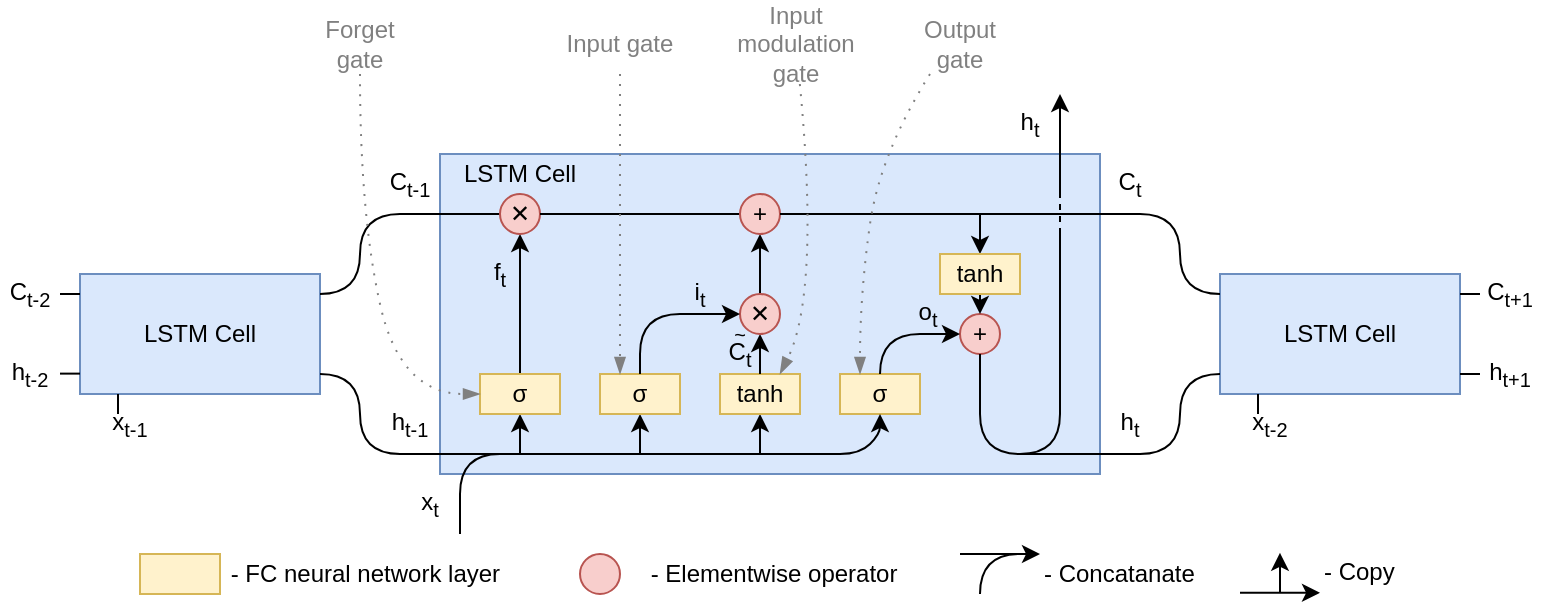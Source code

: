 <mxfile version="16.5.6" type="device"><diagram id="YM75T1Vb9fbZtxWyxjjU" name="Page-1"><mxGraphModel dx="1780" dy="547" grid="1" gridSize="10" guides="1" tooltips="1" connect="1" arrows="1" fold="1" page="1" pageScale="1" pageWidth="827" pageHeight="1169" math="0" shadow="0"><root><mxCell id="0"/><mxCell id="1" parent="0"/><mxCell id="2ykUgCMfv16equBS5k7a-33" value="" style="rounded=0;whiteSpace=wrap;html=1;fillColor=#dae8fc;strokeColor=#6c8ebf;" parent="1" vertex="1"><mxGeometry x="160" y="90" width="330" height="160" as="geometry"/></mxCell><mxCell id="2ykUgCMfv16equBS5k7a-1" value="" style="endArrow=none;html=1;rounded=0;" parent="1" edge="1"><mxGeometry width="50" height="50" relative="1" as="geometry"><mxPoint x="140" y="240" as="sourcePoint"/><mxPoint x="360" y="240" as="targetPoint"/></mxGeometry></mxCell><mxCell id="2ykUgCMfv16equBS5k7a-3" value="" style="endArrow=classic;html=1;rounded=0;endFill=1;" parent="1" edge="1"><mxGeometry width="50" height="50" relative="1" as="geometry"><mxPoint x="200" y="240" as="sourcePoint"/><mxPoint x="200" y="220" as="targetPoint"/></mxGeometry></mxCell><mxCell id="2ykUgCMfv16equBS5k7a-17" style="edgeStyle=orthogonalEdgeStyle;rounded=0;orthogonalLoop=1;jettySize=auto;html=1;exitX=0.5;exitY=0;exitDx=0;exitDy=0;entryX=0.5;entryY=1;entryDx=0;entryDy=0;endArrow=classic;endFill=1;" parent="1" source="2ykUgCMfv16equBS5k7a-4" target="2ykUgCMfv16equBS5k7a-14" edge="1"><mxGeometry relative="1" as="geometry"/></mxCell><mxCell id="2ykUgCMfv16equBS5k7a-4" value="σ" style="rounded=0;whiteSpace=wrap;html=1;fillColor=#fff2cc;strokeColor=#d6b656;" parent="1" vertex="1"><mxGeometry x="180" y="200" width="40" height="20" as="geometry"/></mxCell><mxCell id="2ykUgCMfv16equBS5k7a-5" value="" style="endArrow=classic;html=1;rounded=0;endFill=1;" parent="1" edge="1"><mxGeometry width="50" height="50" relative="1" as="geometry"><mxPoint x="260" y="240" as="sourcePoint"/><mxPoint x="260" y="220" as="targetPoint"/></mxGeometry></mxCell><mxCell id="2ykUgCMfv16equBS5k7a-6" value="σ" style="rounded=0;whiteSpace=wrap;html=1;fillColor=#fff2cc;strokeColor=#d6b656;" parent="1" vertex="1"><mxGeometry x="240" y="200" width="40" height="20" as="geometry"/></mxCell><mxCell id="2ykUgCMfv16equBS5k7a-7" value="" style="endArrow=classic;html=1;rounded=0;endFill=1;" parent="1" edge="1"><mxGeometry width="50" height="50" relative="1" as="geometry"><mxPoint x="320" y="240" as="sourcePoint"/><mxPoint x="320" y="220" as="targetPoint"/></mxGeometry></mxCell><mxCell id="2ykUgCMfv16equBS5k7a-8" value="tanh" style="rounded=0;whiteSpace=wrap;html=1;fillColor=#fff2cc;strokeColor=#d6b656;" parent="1" vertex="1"><mxGeometry x="300" y="200" width="40" height="20" as="geometry"/></mxCell><mxCell id="2ykUgCMfv16equBS5k7a-9" value="" style="endArrow=classic;html=1;rounded=0;exitX=0.5;exitY=0;exitDx=0;exitDy=0;endFill=1;" parent="1" source="2ykUgCMfv16equBS5k7a-8" edge="1"><mxGeometry width="50" height="50" relative="1" as="geometry"><mxPoint x="300" y="200" as="sourcePoint"/><mxPoint x="320" y="180" as="targetPoint"/></mxGeometry></mxCell><mxCell id="2ykUgCMfv16equBS5k7a-18" style="edgeStyle=orthogonalEdgeStyle;rounded=0;orthogonalLoop=1;jettySize=auto;html=1;exitX=0.5;exitY=0;exitDx=0;exitDy=0;entryX=0.5;entryY=1;entryDx=0;entryDy=0;endArrow=classic;endFill=1;" parent="1" source="2ykUgCMfv16equBS5k7a-10" target="2ykUgCMfv16equBS5k7a-16" edge="1"><mxGeometry relative="1" as="geometry"/></mxCell><mxCell id="2ykUgCMfv16equBS5k7a-10" value="✕" style="ellipse;whiteSpace=wrap;html=1;aspect=fixed;fillColor=#f8cecc;strokeColor=#b85450;" parent="1" vertex="1"><mxGeometry x="310" y="160" width="20" height="20" as="geometry"/></mxCell><mxCell id="2ykUgCMfv16equBS5k7a-12" value="" style="curved=1;endArrow=none;html=1;rounded=0;endFill=0;" parent="1" edge="1"><mxGeometry width="50" height="50" relative="1" as="geometry"><mxPoint x="260" y="190" as="sourcePoint"/><mxPoint x="280" y="170" as="targetPoint"/><Array as="points"><mxPoint x="260" y="170"/></Array></mxGeometry></mxCell><mxCell id="2ykUgCMfv16equBS5k7a-13" value="" style="endArrow=none;html=1;rounded=0;entryX=0;entryY=0.5;entryDx=0;entryDy=0;" parent="1" target="2ykUgCMfv16equBS5k7a-14" edge="1"><mxGeometry width="50" height="50" relative="1" as="geometry"><mxPoint x="140" y="120" as="sourcePoint"/><mxPoint x="180" y="120" as="targetPoint"/></mxGeometry></mxCell><mxCell id="2ykUgCMfv16equBS5k7a-14" value="✕" style="ellipse;whiteSpace=wrap;html=1;aspect=fixed;fillColor=#f8cecc;strokeColor=#b85450;" parent="1" vertex="1"><mxGeometry x="190" y="110" width="20" height="20" as="geometry"/></mxCell><mxCell id="2ykUgCMfv16equBS5k7a-15" value="" style="endArrow=none;html=1;rounded=0;exitX=1;exitY=0.5;exitDx=0;exitDy=0;entryX=0;entryY=0.5;entryDx=0;entryDy=0;" parent="1" source="2ykUgCMfv16equBS5k7a-14" target="2ykUgCMfv16equBS5k7a-16" edge="1"><mxGeometry width="50" height="50" relative="1" as="geometry"><mxPoint x="250" y="110" as="sourcePoint"/><mxPoint x="300" y="120" as="targetPoint"/></mxGeometry></mxCell><mxCell id="2ykUgCMfv16equBS5k7a-16" value="+" style="ellipse;whiteSpace=wrap;html=1;aspect=fixed;fillColor=#f8cecc;strokeColor=#b85450;" parent="1" vertex="1"><mxGeometry x="310" y="110" width="20" height="20" as="geometry"/></mxCell><mxCell id="2ykUgCMfv16equBS5k7a-19" value="σ" style="rounded=0;whiteSpace=wrap;html=1;fillColor=#fff2cc;strokeColor=#d6b656;" parent="1" vertex="1"><mxGeometry x="360" y="200" width="40" height="20" as="geometry"/></mxCell><mxCell id="2ykUgCMfv16equBS5k7a-20" value="" style="curved=1;endArrow=classic;html=1;rounded=0;entryX=0.5;entryY=1;entryDx=0;entryDy=0;" parent="1" target="2ykUgCMfv16equBS5k7a-19" edge="1"><mxGeometry width="50" height="50" relative="1" as="geometry"><mxPoint x="360" y="240" as="sourcePoint"/><mxPoint x="460" y="230" as="targetPoint"/><Array as="points"><mxPoint x="370" y="240"/><mxPoint x="380" y="230"/></Array></mxGeometry></mxCell><mxCell id="2ykUgCMfv16equBS5k7a-22" value="" style="curved=1;endArrow=none;html=1;rounded=0;exitX=0.5;exitY=0;exitDx=0;exitDy=0;endFill=0;" parent="1" source="2ykUgCMfv16equBS5k7a-19" edge="1"><mxGeometry width="50" height="50" relative="1" as="geometry"><mxPoint x="389" y="180" as="sourcePoint"/><mxPoint x="400" y="180" as="targetPoint"/><Array as="points"><mxPoint x="380" y="190"/><mxPoint x="390" y="180"/></Array></mxGeometry></mxCell><mxCell id="2ykUgCMfv16equBS5k7a-23" value="" style="endArrow=none;html=1;rounded=0;exitX=0.5;exitY=0;exitDx=0;exitDy=0;" parent="1" source="2ykUgCMfv16equBS5k7a-6" edge="1"><mxGeometry width="50" height="50" relative="1" as="geometry"><mxPoint x="320" y="210" as="sourcePoint"/><mxPoint x="260" y="190" as="targetPoint"/></mxGeometry></mxCell><mxCell id="2ykUgCMfv16equBS5k7a-24" value="" style="endArrow=classic;html=1;rounded=0;entryX=0;entryY=0.5;entryDx=0;entryDy=0;" parent="1" target="2ykUgCMfv16equBS5k7a-10" edge="1"><mxGeometry width="50" height="50" relative="1" as="geometry"><mxPoint x="280" y="170" as="sourcePoint"/><mxPoint x="280" y="140" as="targetPoint"/></mxGeometry></mxCell><mxCell id="2ykUgCMfv16equBS5k7a-25" value="+" style="ellipse;whiteSpace=wrap;html=1;aspect=fixed;fillColor=#f8cecc;strokeColor=#b85450;" parent="1" vertex="1"><mxGeometry x="420" y="170" width="20" height="20" as="geometry"/></mxCell><mxCell id="2ykUgCMfv16equBS5k7a-26" value="" style="endArrow=classic;html=1;rounded=0;entryX=0;entryY=0.5;entryDx=0;entryDy=0;" parent="1" target="2ykUgCMfv16equBS5k7a-25" edge="1"><mxGeometry width="50" height="50" relative="1" as="geometry"><mxPoint x="400" y="180" as="sourcePoint"/><mxPoint x="500" y="220" as="targetPoint"/></mxGeometry></mxCell><mxCell id="2ykUgCMfv16equBS5k7a-27" value="" style="endArrow=classic;html=1;rounded=0;" parent="1" edge="1"><mxGeometry width="50" height="50" relative="1" as="geometry"><mxPoint x="430" y="120" as="sourcePoint"/><mxPoint x="430" y="140" as="targetPoint"/></mxGeometry></mxCell><mxCell id="2ykUgCMfv16equBS5k7a-29" style="edgeStyle=orthogonalEdgeStyle;rounded=0;orthogonalLoop=1;jettySize=auto;html=1;exitX=0.5;exitY=1;exitDx=0;exitDy=0;entryX=0.5;entryY=0;entryDx=0;entryDy=0;endArrow=classic;endFill=1;" parent="1" source="2ykUgCMfv16equBS5k7a-28" target="2ykUgCMfv16equBS5k7a-25" edge="1"><mxGeometry relative="1" as="geometry"/></mxCell><mxCell id="2ykUgCMfv16equBS5k7a-28" value="tanh" style="rounded=0;whiteSpace=wrap;html=1;fillColor=#fff2cc;strokeColor=#d6b656;" parent="1" vertex="1"><mxGeometry x="410" y="140" width="40" height="20" as="geometry"/></mxCell><mxCell id="2ykUgCMfv16equBS5k7a-30" value="" style="curved=1;endArrow=none;html=1;rounded=0;endFill=0;" parent="1" edge="1"><mxGeometry width="50" height="50" relative="1" as="geometry"><mxPoint x="430" y="220" as="sourcePoint"/><mxPoint x="450" y="240" as="targetPoint"/><Array as="points"><mxPoint x="430" y="230"/><mxPoint x="440" y="240"/></Array></mxGeometry></mxCell><mxCell id="2ykUgCMfv16equBS5k7a-31" value="" style="endArrow=none;html=1;rounded=0;exitX=0.5;exitY=1;exitDx=0;exitDy=0;" parent="1" source="2ykUgCMfv16equBS5k7a-25" edge="1"><mxGeometry width="50" height="50" relative="1" as="geometry"><mxPoint x="440" y="250" as="sourcePoint"/><mxPoint x="430" y="220" as="targetPoint"/></mxGeometry></mxCell><mxCell id="2ykUgCMfv16equBS5k7a-34" value="" style="curved=1;endArrow=none;html=1;rounded=0;endFill=0;" parent="1" edge="1"><mxGeometry width="50" height="50" relative="1" as="geometry"><mxPoint x="170" y="260" as="sourcePoint"/><mxPoint x="190" y="240" as="targetPoint"/><Array as="points"><mxPoint x="170" y="240"/></Array></mxGeometry></mxCell><mxCell id="2ykUgCMfv16equBS5k7a-36" value="" style="endArrow=none;html=1;rounded=0;" parent="1" edge="1"><mxGeometry width="50" height="50" relative="1" as="geometry"><mxPoint x="170" y="280" as="sourcePoint"/><mxPoint x="170" y="260" as="targetPoint"/></mxGeometry></mxCell><mxCell id="2ykUgCMfv16equBS5k7a-38" value="LSTM Cell" style="rounded=0;whiteSpace=wrap;html=1;fillColor=#dae8fc;strokeColor=#6c8ebf;" parent="1" vertex="1"><mxGeometry x="-20" y="150" width="120" height="60" as="geometry"/></mxCell><mxCell id="2ykUgCMfv16equBS5k7a-39" value="" style="curved=1;endArrow=none;html=1;rounded=0;endFill=0;" parent="1" edge="1"><mxGeometry width="50" height="50" relative="1" as="geometry"><mxPoint x="120" y="140" as="sourcePoint"/><mxPoint x="140" y="120" as="targetPoint"/><Array as="points"><mxPoint x="120" y="130"/><mxPoint x="130" y="120"/></Array></mxGeometry></mxCell><mxCell id="2ykUgCMfv16equBS5k7a-40" value="" style="curved=1;endArrow=none;html=1;rounded=0;endFill=0;" parent="1" edge="1"><mxGeometry width="50" height="50" relative="1" as="geometry"><mxPoint x="120" y="220" as="sourcePoint"/><mxPoint x="140" y="240" as="targetPoint"/><Array as="points"><mxPoint x="120" y="230"/><mxPoint x="130" y="240"/></Array></mxGeometry></mxCell><mxCell id="2ykUgCMfv16equBS5k7a-41" value="" style="curved=1;endArrow=none;html=1;rounded=0;endFill=0;" parent="1" edge="1"><mxGeometry width="50" height="50" relative="1" as="geometry"><mxPoint x="530" y="140" as="sourcePoint"/><mxPoint x="510" y="120" as="targetPoint"/><Array as="points"><mxPoint x="530" y="130"/><mxPoint x="520" y="120"/></Array></mxGeometry></mxCell><mxCell id="2ykUgCMfv16equBS5k7a-42" value="" style="curved=1;endArrow=none;html=1;rounded=0;endFill=0;" parent="1" edge="1"><mxGeometry width="50" height="50" relative="1" as="geometry"><mxPoint x="530" y="220" as="sourcePoint"/><mxPoint x="510" y="240" as="targetPoint"/><Array as="points"><mxPoint x="530" y="230"/><mxPoint x="520" y="240"/></Array></mxGeometry></mxCell><mxCell id="2ykUgCMfv16equBS5k7a-43" value="" style="curved=1;endArrow=none;html=1;rounded=0;endFill=0;" parent="1" edge="1"><mxGeometry width="50" height="50" relative="1" as="geometry"><mxPoint x="120" y="140" as="sourcePoint"/><mxPoint x="100" y="160" as="targetPoint"/><Array as="points"><mxPoint x="120" y="150"/><mxPoint x="110" y="160"/></Array></mxGeometry></mxCell><mxCell id="2ykUgCMfv16equBS5k7a-44" value="" style="curved=1;endArrow=none;html=1;rounded=0;endFill=0;" parent="1" edge="1"><mxGeometry width="50" height="50" relative="1" as="geometry"><mxPoint x="120" y="220" as="sourcePoint"/><mxPoint x="100" y="200" as="targetPoint"/><Array as="points"><mxPoint x="120" y="210"/><mxPoint x="110" y="200"/></Array></mxGeometry></mxCell><mxCell id="2ykUgCMfv16equBS5k7a-45" value="LSTM Cell" style="rounded=0;whiteSpace=wrap;html=1;fillColor=#dae8fc;strokeColor=#6c8ebf;" parent="1" vertex="1"><mxGeometry x="550" y="150" width="120" height="60" as="geometry"/></mxCell><mxCell id="2ykUgCMfv16equBS5k7a-46" value="" style="curved=1;endArrow=none;html=1;rounded=0;endFill=0;" parent="1" edge="1"><mxGeometry width="50" height="50" relative="1" as="geometry"><mxPoint x="530" y="220" as="sourcePoint"/><mxPoint x="550" y="200" as="targetPoint"/><Array as="points"><mxPoint x="530" y="210"/><mxPoint x="540" y="200"/></Array></mxGeometry></mxCell><mxCell id="2ykUgCMfv16equBS5k7a-47" value="" style="curved=1;endArrow=none;html=1;rounded=0;endFill=0;" parent="1" edge="1"><mxGeometry width="50" height="50" relative="1" as="geometry"><mxPoint x="530" y="140" as="sourcePoint"/><mxPoint x="550" y="160" as="targetPoint"/><Array as="points"><mxPoint x="530" y="150"/><mxPoint x="540" y="160"/></Array></mxGeometry></mxCell><mxCell id="2ykUgCMfv16equBS5k7a-48" value="LSTM Cell" style="text;html=1;strokeColor=none;fillColor=none;align=center;verticalAlign=middle;whiteSpace=wrap;rounded=0;" parent="1" vertex="1"><mxGeometry x="160" y="90" width="80" height="20" as="geometry"/></mxCell><mxCell id="2ykUgCMfv16equBS5k7a-49" value="h&lt;sub&gt;t-1&lt;/sub&gt;" style="text;html=1;strokeColor=none;fillColor=none;align=center;verticalAlign=middle;whiteSpace=wrap;rounded=0;" parent="1" vertex="1"><mxGeometry x="130" y="210" width="30" height="30" as="geometry"/></mxCell><mxCell id="2ykUgCMfv16equBS5k7a-50" value="C&lt;sub&gt;t-1&lt;/sub&gt;" style="text;html=1;strokeColor=none;fillColor=none;align=center;verticalAlign=middle;whiteSpace=wrap;rounded=0;" parent="1" vertex="1"><mxGeometry x="130" y="90" width="30" height="30" as="geometry"/></mxCell><mxCell id="2ykUgCMfv16equBS5k7a-51" value="x&lt;sub&gt;t&lt;/sub&gt;" style="text;html=1;strokeColor=none;fillColor=none;align=center;verticalAlign=middle;whiteSpace=wrap;rounded=0;" parent="1" vertex="1"><mxGeometry x="140" y="250" width="30" height="30" as="geometry"/></mxCell><mxCell id="2ykUgCMfv16equBS5k7a-52" value="C&lt;sub&gt;t&lt;/sub&gt;" style="text;html=1;strokeColor=none;fillColor=none;align=center;verticalAlign=middle;whiteSpace=wrap;rounded=0;" parent="1" vertex="1"><mxGeometry x="490" y="90" width="30" height="30" as="geometry"/></mxCell><mxCell id="2ykUgCMfv16equBS5k7a-53" value="h&lt;sub&gt;t&lt;/sub&gt;" style="text;html=1;strokeColor=none;fillColor=none;align=center;verticalAlign=middle;whiteSpace=wrap;rounded=0;" parent="1" vertex="1"><mxGeometry x="490" y="210" width="30" height="30" as="geometry"/></mxCell><mxCell id="2ykUgCMfv16equBS5k7a-54" value="" style="endArrow=none;html=1;rounded=0;" parent="1" edge="1"><mxGeometry width="50" height="50" relative="1" as="geometry"><mxPoint x="450" y="240" as="sourcePoint"/><mxPoint x="510" y="240" as="targetPoint"/></mxGeometry></mxCell><mxCell id="2ykUgCMfv16equBS5k7a-57" value="" style="endArrow=none;html=1;rounded=0;exitX=1;exitY=0.5;exitDx=0;exitDy=0;" parent="1" source="2ykUgCMfv16equBS5k7a-16" edge="1"><mxGeometry width="50" height="50" relative="1" as="geometry"><mxPoint x="480" y="130" as="sourcePoint"/><mxPoint x="510" y="120" as="targetPoint"/></mxGeometry></mxCell><mxCell id="2ykUgCMfv16equBS5k7a-58" value="" style="curved=1;endArrow=none;html=1;rounded=0;endFill=0;" parent="1" edge="1"><mxGeometry width="50" height="50" relative="1" as="geometry"><mxPoint x="470" y="220.0" as="sourcePoint"/><mxPoint x="450" y="240.0" as="targetPoint"/><Array as="points"><mxPoint x="470" y="230"/><mxPoint x="460" y="240"/></Array></mxGeometry></mxCell><mxCell id="2ykUgCMfv16equBS5k7a-59" value="" style="endArrow=classic;html=1;rounded=0;entryX=1;entryY=0;entryDx=0;entryDy=0;endFill=1;" parent="1" target="2ykUgCMfv16equBS5k7a-66" edge="1"><mxGeometry width="50" height="50" relative="1" as="geometry"><mxPoint x="470" y="110" as="sourcePoint"/><mxPoint x="470" y="50" as="targetPoint"/></mxGeometry></mxCell><mxCell id="2ykUgCMfv16equBS5k7a-61" value="" style="endArrow=none;html=1;rounded=0;entryX=-0.004;entryY=0.149;entryDx=0;entryDy=0;entryPerimeter=0;" parent="1" edge="1"><mxGeometry width="50" height="50" relative="1" as="geometry"><mxPoint x="-30" y="199.81" as="sourcePoint"/><mxPoint x="-20.0" y="199.81" as="targetPoint"/></mxGeometry></mxCell><mxCell id="2ykUgCMfv16equBS5k7a-63" value="" style="endArrow=none;html=1;rounded=0;" parent="1" edge="1"><mxGeometry width="50" height="50" relative="1" as="geometry"><mxPoint x="670" y="200.06" as="sourcePoint"/><mxPoint x="680" y="200" as="targetPoint"/></mxGeometry></mxCell><mxCell id="2ykUgCMfv16equBS5k7a-64" value="" style="endArrow=none;html=1;rounded=0;" parent="1" edge="1"><mxGeometry width="50" height="50" relative="1" as="geometry"><mxPoint x="670" y="160.06" as="sourcePoint"/><mxPoint x="680" y="160" as="targetPoint"/></mxGeometry></mxCell><mxCell id="2ykUgCMfv16equBS5k7a-65" value="" style="endArrow=none;html=1;rounded=0;entryX=-0.004;entryY=0.149;entryDx=0;entryDy=0;entryPerimeter=0;" parent="1" edge="1"><mxGeometry width="50" height="50" relative="1" as="geometry"><mxPoint x="-30" y="160" as="sourcePoint"/><mxPoint x="-20" y="160" as="targetPoint"/></mxGeometry></mxCell><mxCell id="2ykUgCMfv16equBS5k7a-66" value="h&lt;sub&gt;t&lt;/sub&gt;" style="text;html=1;strokeColor=none;fillColor=none;align=center;verticalAlign=middle;whiteSpace=wrap;rounded=0;" parent="1" vertex="1"><mxGeometry x="440" y="60.0" width="30" height="30" as="geometry"/></mxCell><mxCell id="2ykUgCMfv16equBS5k7a-67" value="" style="rounded=0;whiteSpace=wrap;html=1;fillColor=#fff2cc;strokeColor=#d6b656;" parent="1" vertex="1"><mxGeometry x="10" y="290" width="40" height="20" as="geometry"/></mxCell><mxCell id="2ykUgCMfv16equBS5k7a-68" value="&amp;nbsp;- FC neural network layer" style="text;html=1;strokeColor=none;fillColor=none;align=left;verticalAlign=middle;whiteSpace=wrap;rounded=0;" parent="1" vertex="1"><mxGeometry x="50" y="290" width="170" height="20" as="geometry"/></mxCell><mxCell id="2ykUgCMfv16equBS5k7a-69" value="" style="ellipse;whiteSpace=wrap;html=1;aspect=fixed;fillColor=#f8cecc;strokeColor=#b85450;" parent="1" vertex="1"><mxGeometry x="230" y="290" width="20" height="20" as="geometry"/></mxCell><mxCell id="2ykUgCMfv16equBS5k7a-70" value="&amp;nbsp;- Elementwise operator" style="text;html=1;strokeColor=none;fillColor=none;align=left;verticalAlign=middle;whiteSpace=wrap;rounded=0;" parent="1" vertex="1"><mxGeometry x="260" y="290" width="170" height="20" as="geometry"/></mxCell><mxCell id="2ykUgCMfv16equBS5k7a-71" value="" style="curved=1;endArrow=none;html=1;rounded=0;endFill=0;" parent="1" edge="1"><mxGeometry width="50" height="50" relative="1" as="geometry"><mxPoint x="430" y="310" as="sourcePoint"/><mxPoint x="450" y="290" as="targetPoint"/><Array as="points"><mxPoint x="430" y="290"/></Array></mxGeometry></mxCell><mxCell id="2ykUgCMfv16equBS5k7a-72" value="" style="endArrow=classic;html=1;rounded=0;endFill=1;" parent="1" edge="1"><mxGeometry width="50" height="50" relative="1" as="geometry"><mxPoint x="420" y="290" as="sourcePoint"/><mxPoint x="460" y="290" as="targetPoint"/></mxGeometry></mxCell><mxCell id="2ykUgCMfv16equBS5k7a-73" value="- Concatanate" style="text;html=1;strokeColor=none;fillColor=none;align=left;verticalAlign=middle;whiteSpace=wrap;rounded=0;" parent="1" vertex="1"><mxGeometry x="460" y="290" width="90" height="20" as="geometry"/></mxCell><mxCell id="2ykUgCMfv16equBS5k7a-74" value="" style="endArrow=classic;html=1;rounded=0;endFill=1;" parent="1" edge="1"><mxGeometry width="50" height="50" relative="1" as="geometry"><mxPoint x="580" y="309.43" as="sourcePoint"/><mxPoint x="580" y="289.43" as="targetPoint"/></mxGeometry></mxCell><mxCell id="2ykUgCMfv16equBS5k7a-75" value="" style="endArrow=classic;html=1;rounded=0;endFill=1;" parent="1" edge="1"><mxGeometry width="50" height="50" relative="1" as="geometry"><mxPoint x="560" y="309.43" as="sourcePoint"/><mxPoint x="600" y="309.43" as="targetPoint"/></mxGeometry></mxCell><mxCell id="2ykUgCMfv16equBS5k7a-76" value="- Copy" style="text;html=1;strokeColor=none;fillColor=none;align=left;verticalAlign=middle;whiteSpace=wrap;rounded=0;" parent="1" vertex="1"><mxGeometry x="600" y="289.43" width="50" height="20" as="geometry"/></mxCell><mxCell id="2ykUgCMfv16equBS5k7a-77" value="" style="endArrow=none;html=1;rounded=0;" parent="1" edge="1"><mxGeometry width="50" height="50" relative="1" as="geometry"><mxPoint x="470" y="220" as="sourcePoint"/><mxPoint x="470" y="130" as="targetPoint"/></mxGeometry></mxCell><mxCell id="2ykUgCMfv16equBS5k7a-78" value="" style="endArrow=none;dashed=1;html=1;rounded=0;" parent="1" edge="1"><mxGeometry width="50" height="50" relative="1" as="geometry"><mxPoint x="470" y="130" as="sourcePoint"/><mxPoint x="470" y="110" as="targetPoint"/></mxGeometry></mxCell><mxCell id="2ykUgCMfv16equBS5k7a-80" value="f&lt;sub&gt;t&lt;/sub&gt;" style="text;html=1;strokeColor=none;fillColor=none;align=center;verticalAlign=middle;whiteSpace=wrap;rounded=0;" parent="1" vertex="1"><mxGeometry x="180" y="140" width="20" height="20" as="geometry"/></mxCell><mxCell id="2ykUgCMfv16equBS5k7a-81" value="i&lt;sub&gt;t&lt;/sub&gt;" style="text;html=1;strokeColor=none;fillColor=none;align=center;verticalAlign=middle;whiteSpace=wrap;rounded=0;" parent="1" vertex="1"><mxGeometry x="280" y="150" width="20" height="20" as="geometry"/></mxCell><mxCell id="2ykUgCMfv16equBS5k7a-82" value="C&lt;sub&gt;t&lt;/sub&gt;" style="text;html=1;strokeColor=none;fillColor=none;align=center;verticalAlign=middle;whiteSpace=wrap;rounded=0;" parent="1" vertex="1"><mxGeometry x="300" y="180" width="20" height="20" as="geometry"/></mxCell><mxCell id="2ykUgCMfv16equBS5k7a-83" value="o&lt;sub&gt;t&lt;/sub&gt;" style="text;html=1;strokeColor=none;fillColor=none;align=center;verticalAlign=middle;whiteSpace=wrap;rounded=0;" parent="1" vertex="1"><mxGeometry x="394" y="160" width="20" height="20" as="geometry"/></mxCell><mxCell id="2ykUgCMfv16equBS5k7a-84" value="&lt;div style=&quot;font-size: 11px&quot;&gt;&lt;font style=&quot;font-size: 10px&quot;&gt;~&lt;/font&gt; &lt;/div&gt;" style="text;html=1;strokeColor=none;fillColor=none;align=center;verticalAlign=middle;whiteSpace=wrap;rounded=0;" parent="1" vertex="1"><mxGeometry x="300" y="180" width="20" as="geometry"/></mxCell><mxCell id="Rm73yHPBdFqh7uSfQYH6-1" value="&lt;div&gt;x&lt;sub&gt;t-1&lt;/sub&gt;&lt;/div&gt;" style="text;html=1;strokeColor=none;fillColor=none;align=center;verticalAlign=middle;whiteSpace=wrap;rounded=0;" vertex="1" parent="1"><mxGeometry x="-10" y="215" width="30" height="20" as="geometry"/></mxCell><mxCell id="Rm73yHPBdFqh7uSfQYH6-2" value="" style="endArrow=none;html=1;rounded=0;" edge="1" parent="1"><mxGeometry width="50" height="50" relative="1" as="geometry"><mxPoint x="-1" y="220" as="sourcePoint"/><mxPoint x="-1" y="210" as="targetPoint"/></mxGeometry></mxCell><mxCell id="Rm73yHPBdFqh7uSfQYH6-3" value="&lt;div&gt;h&lt;sub&gt;t+1&lt;/sub&gt;&lt;/div&gt;" style="text;html=1;strokeColor=none;fillColor=none;align=center;verticalAlign=middle;whiteSpace=wrap;rounded=0;" vertex="1" parent="1"><mxGeometry x="680" y="185" width="30" height="30" as="geometry"/></mxCell><mxCell id="Rm73yHPBdFqh7uSfQYH6-4" value="C&lt;sub&gt;t+1&lt;/sub&gt;" style="text;html=1;strokeColor=none;fillColor=none;align=center;verticalAlign=middle;whiteSpace=wrap;rounded=0;" vertex="1" parent="1"><mxGeometry x="680" y="145" width="30" height="30" as="geometry"/></mxCell><mxCell id="Rm73yHPBdFqh7uSfQYH6-5" value="&lt;div&gt;x&lt;sub&gt;t-2&lt;/sub&gt;&lt;/div&gt;" style="text;html=1;strokeColor=none;fillColor=none;align=center;verticalAlign=middle;whiteSpace=wrap;rounded=0;" vertex="1" parent="1"><mxGeometry x="560" y="215" width="30" height="20" as="geometry"/></mxCell><mxCell id="Rm73yHPBdFqh7uSfQYH6-6" value="" style="endArrow=none;html=1;rounded=0;" edge="1" parent="1"><mxGeometry width="50" height="50" relative="1" as="geometry"><mxPoint x="569" y="220" as="sourcePoint"/><mxPoint x="569" y="210" as="targetPoint"/></mxGeometry></mxCell><mxCell id="Rm73yHPBdFqh7uSfQYH6-7" value="Forget gate" style="text;html=1;strokeColor=none;fillColor=none;align=center;verticalAlign=middle;whiteSpace=wrap;rounded=0;fontColor=#808080;" vertex="1" parent="1"><mxGeometry x="90" y="20" width="60" height="30" as="geometry"/></mxCell><mxCell id="Rm73yHPBdFqh7uSfQYH6-8" value="" style="curved=1;endArrow=blockThin;html=1;rounded=0;exitX=0.5;exitY=1;exitDx=0;exitDy=0;entryX=0;entryY=0.5;entryDx=0;entryDy=0;dashed=1;dashPattern=1 4;endFill=1;fontColor=#808080;strokeColor=#808080;" edge="1" parent="1" source="Rm73yHPBdFqh7uSfQYH6-7" target="2ykUgCMfv16equBS5k7a-4"><mxGeometry width="50" height="50" relative="1" as="geometry"><mxPoint x="70" y="120" as="sourcePoint"/><mxPoint x="120" y="70" as="targetPoint"/><Array as="points"><mxPoint x="120" y="120"/><mxPoint x="140" y="210"/></Array></mxGeometry></mxCell><mxCell id="Rm73yHPBdFqh7uSfQYH6-9" value="&lt;font color=&quot;#808080&quot;&gt;Input gate&lt;/font&gt;" style="text;html=1;strokeColor=none;fillColor=none;align=center;verticalAlign=middle;whiteSpace=wrap;rounded=0;" vertex="1" parent="1"><mxGeometry x="220" y="20" width="60" height="30" as="geometry"/></mxCell><mxCell id="Rm73yHPBdFqh7uSfQYH6-10" value="" style="endArrow=blockThin;html=1;rounded=0;dashed=1;dashPattern=1 4;exitX=0.5;exitY=1;exitDx=0;exitDy=0;entryX=0.25;entryY=0;entryDx=0;entryDy=0;endFill=1;strokeColor=#808080;" edge="1" parent="1" source="Rm73yHPBdFqh7uSfQYH6-9" target="2ykUgCMfv16equBS5k7a-6"><mxGeometry width="50" height="50" relative="1" as="geometry"><mxPoint x="340" y="60" as="sourcePoint"/><mxPoint x="390" y="10" as="targetPoint"/></mxGeometry></mxCell><mxCell id="Rm73yHPBdFqh7uSfQYH6-11" value="&lt;font color=&quot;#808080&quot;&gt;Input modulation gate&lt;/font&gt;" style="text;html=1;strokeColor=none;fillColor=none;align=center;verticalAlign=middle;whiteSpace=wrap;rounded=0;" vertex="1" parent="1"><mxGeometry x="300" y="15" width="76" height="40" as="geometry"/></mxCell><mxCell id="Rm73yHPBdFqh7uSfQYH6-12" value="" style="curved=1;endArrow=blockThin;html=1;rounded=0;dashed=1;dashPattern=1 4;entryX=0.75;entryY=0;entryDx=0;entryDy=0;endFill=1;strokeColor=#808080;" edge="1" parent="1" source="Rm73yHPBdFqh7uSfQYH6-11" target="2ykUgCMfv16equBS5k7a-8"><mxGeometry width="50" height="50" relative="1" as="geometry"><mxPoint x="340" y="50" as="sourcePoint"/><mxPoint x="450" y="20" as="targetPoint"/><Array as="points"><mxPoint x="350" y="160"/></Array></mxGeometry></mxCell><mxCell id="Rm73yHPBdFqh7uSfQYH6-13" value="&lt;font color=&quot;#808080&quot;&gt;Output gate&lt;/font&gt;" style="text;html=1;strokeColor=none;fillColor=none;align=center;verticalAlign=middle;whiteSpace=wrap;rounded=0;" vertex="1" parent="1"><mxGeometry x="390" y="20" width="60" height="30" as="geometry"/></mxCell><mxCell id="Rm73yHPBdFqh7uSfQYH6-15" value="" style="curved=1;endArrow=blockThin;html=1;rounded=0;dashed=1;dashPattern=1 4;exitX=0.25;exitY=1;exitDx=0;exitDy=0;entryX=0.25;entryY=0;entryDx=0;entryDy=0;endFill=1;strokeColor=#808080;" edge="1" parent="1" source="Rm73yHPBdFqh7uSfQYH6-13" target="2ykUgCMfv16equBS5k7a-19"><mxGeometry width="50" height="50" relative="1" as="geometry"><mxPoint x="560" y="70" as="sourcePoint"/><mxPoint x="610" y="20" as="targetPoint"/><Array as="points"><mxPoint x="380" y="90"/><mxPoint x="370" y="160"/></Array></mxGeometry></mxCell><mxCell id="Rm73yHPBdFqh7uSfQYH6-16" value="&lt;div&gt;h&lt;sub&gt;t-2&lt;/sub&gt;&lt;/div&gt;" style="text;html=1;strokeColor=none;fillColor=none;align=center;verticalAlign=middle;whiteSpace=wrap;rounded=0;" vertex="1" parent="1"><mxGeometry x="-60" y="185" width="30" height="30" as="geometry"/></mxCell><mxCell id="Rm73yHPBdFqh7uSfQYH6-17" value="C&lt;sub&gt;t-2&lt;/sub&gt;" style="text;html=1;strokeColor=none;fillColor=none;align=center;verticalAlign=middle;whiteSpace=wrap;rounded=0;" vertex="1" parent="1"><mxGeometry x="-60" y="145" width="30" height="30" as="geometry"/></mxCell></root></mxGraphModel></diagram></mxfile>